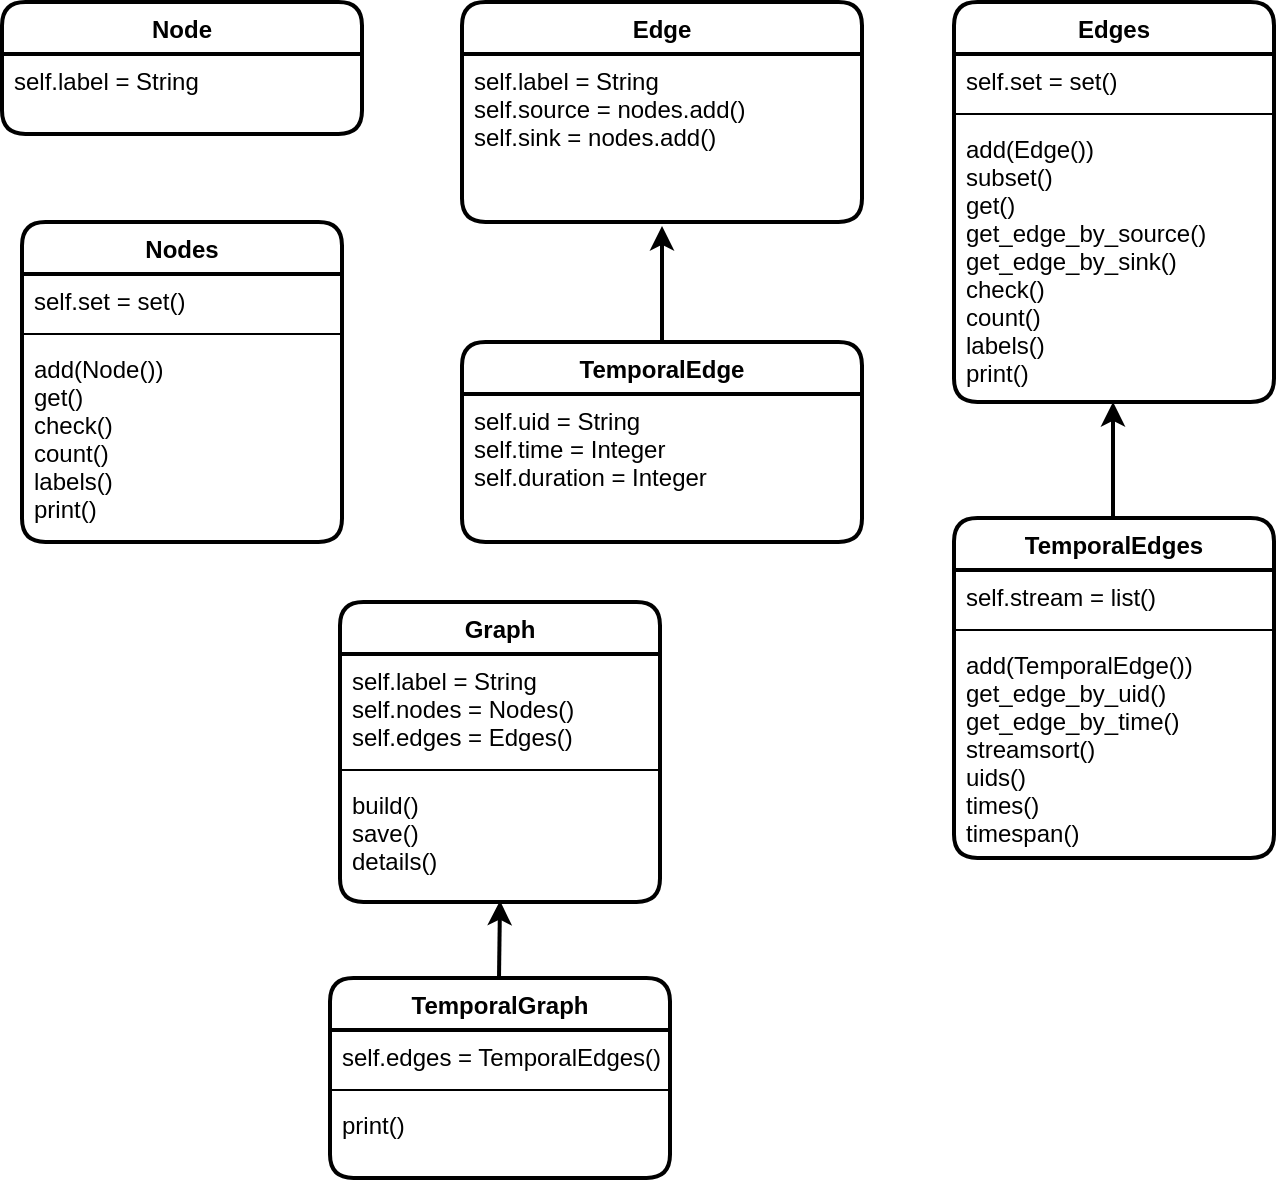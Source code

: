 <mxfile version="13.3.6" type="google"><diagram id="cnsK5R-hNUbsR-sIIjFD" name="Page-1"><mxGraphModel dx="1185" dy="635" grid="1" gridSize="10" guides="1" tooltips="1" connect="1" arrows="1" fold="1" page="1" pageScale="1" pageWidth="827" pageHeight="1169" math="0" shadow="0"><root><mxCell id="0"/><mxCell id="1" parent="0"/><mxCell id="2yEI41PcjWWqXCG1myCs-25" value="" style="endArrow=classic;html=1;strokeWidth=2;entryX=0.5;entryY=1.024;entryDx=0;entryDy=0;entryPerimeter=0;exitX=0.5;exitY=0;exitDx=0;exitDy=0;" edge="1" parent="1" source="2yEI41PcjWWqXCG1myCs-20" target="2yEI41PcjWWqXCG1myCs-18"><mxGeometry width="50" height="50" relative="1" as="geometry"><mxPoint x="96" y="360" as="sourcePoint"/><mxPoint x="146" y="310" as="targetPoint"/></mxGeometry></mxCell><mxCell id="2yEI41PcjWWqXCG1myCs-41" value="" style="endArrow=classic;html=1;strokeWidth=2;entryX=0.5;entryY=1.024;entryDx=0;entryDy=0;entryPerimeter=0;exitX=0.5;exitY=0;exitDx=0;exitDy=0;" edge="1" parent="1"><mxGeometry width="50" height="50" relative="1" as="geometry"><mxPoint x="651.5" y="327.98" as="sourcePoint"/><mxPoint x="651.5" y="269.996" as="targetPoint"/></mxGeometry></mxCell><mxCell id="2yEI41PcjWWqXCG1myCs-17" value="Edge" style="swimlane;fontStyle=1;align=center;verticalAlign=top;childLayout=stackLayout;horizontal=1;startSize=26;horizontalStack=0;resizeParent=1;resizeParentMax=0;resizeLast=0;collapsible=1;marginBottom=0;strokeWidth=2;rounded=1;" vertex="1" parent="1"><mxGeometry x="326" y="70" width="200" height="110" as="geometry"/></mxCell><mxCell id="2yEI41PcjWWqXCG1myCs-18" value="self.label = String&#10;self.source = nodes.add()&#10;self.sink = nodes.add()" style="text;strokeColor=none;fillColor=none;align=left;verticalAlign=top;spacingLeft=4;spacingRight=4;overflow=hidden;rotatable=0;points=[[0,0.5],[1,0.5]];portConstraint=eastwest;rounded=0;" vertex="1" parent="2yEI41PcjWWqXCG1myCs-17"><mxGeometry y="26" width="200" height="84" as="geometry"/></mxCell><mxCell id="2yEI41PcjWWqXCG1myCs-19" value="" style="line;strokeWidth=1;fillColor=none;align=left;verticalAlign=middle;spacingTop=-1;spacingLeft=3;spacingRight=3;rotatable=0;labelPosition=right;points=[];portConstraint=eastwest;" vertex="1" parent="2yEI41PcjWWqXCG1myCs-17"><mxGeometry y="110" width="200" as="geometry"/></mxCell><mxCell id="2yEI41PcjWWqXCG1myCs-20" value="TemporalEdge" style="swimlane;fontStyle=1;align=center;verticalAlign=top;childLayout=stackLayout;horizontal=1;startSize=26;horizontalStack=0;resizeParent=1;resizeParentMax=0;resizeLast=0;collapsible=1;marginBottom=0;strokeWidth=2;rounded=1;" vertex="1" parent="1"><mxGeometry x="326" y="240" width="200" height="100" as="geometry"><mxRectangle x="445" y="230" width="110" height="26" as="alternateBounds"/></mxGeometry></mxCell><mxCell id="2yEI41PcjWWqXCG1myCs-21" value="self.uid = String&#10;self.time = Integer&#10;self.duration = Integer" style="text;align=left;verticalAlign=top;spacingLeft=4;spacingRight=4;overflow=hidden;rotatable=0;points=[[0,0.5],[1,0.5]];portConstraint=eastwest;" vertex="1" parent="2yEI41PcjWWqXCG1myCs-20"><mxGeometry y="26" width="200" height="74" as="geometry"/></mxCell><mxCell id="2yEI41PcjWWqXCG1myCs-22" value="" style="line;strokeWidth=1;fillColor=none;align=left;verticalAlign=middle;spacingTop=-1;spacingLeft=3;spacingRight=3;rotatable=0;labelPosition=right;points=[];portConstraint=eastwest;" vertex="1" parent="2yEI41PcjWWqXCG1myCs-20"><mxGeometry y="100" width="200" as="geometry"/></mxCell><mxCell id="2yEI41PcjWWqXCG1myCs-29" value="Nodes" style="swimlane;fontStyle=1;align=center;verticalAlign=top;childLayout=stackLayout;horizontal=1;startSize=26;horizontalStack=0;resizeParent=1;resizeParentMax=0;resizeLast=0;collapsible=1;marginBottom=0;rounded=1;strokeWidth=2;" vertex="1" parent="1"><mxGeometry x="106" y="180" width="160" height="160" as="geometry"/></mxCell><mxCell id="2yEI41PcjWWqXCG1myCs-30" value="self.set = set()" style="text;strokeColor=none;fillColor=none;align=left;verticalAlign=top;spacingLeft=4;spacingRight=4;overflow=hidden;rotatable=0;points=[[0,0.5],[1,0.5]];portConstraint=eastwest;strokeWidth=1;" vertex="1" parent="2yEI41PcjWWqXCG1myCs-29"><mxGeometry y="26" width="160" height="26" as="geometry"/></mxCell><mxCell id="2yEI41PcjWWqXCG1myCs-31" value="" style="line;strokeWidth=1;fillColor=none;align=left;verticalAlign=middle;spacingTop=-1;spacingLeft=3;spacingRight=3;rotatable=0;labelPosition=right;points=[];portConstraint=eastwest;" vertex="1" parent="2yEI41PcjWWqXCG1myCs-29"><mxGeometry y="52" width="160" height="8" as="geometry"/></mxCell><mxCell id="2yEI41PcjWWqXCG1myCs-32" value="add(Node())&#10;get()&#10;check()&#10;count()&#10;labels()&#10;print()" style="text;strokeColor=none;fillColor=none;align=left;verticalAlign=top;spacingLeft=4;spacingRight=4;overflow=hidden;rotatable=0;points=[[0,0.5],[1,0.5]];portConstraint=eastwest;strokeWidth=1;" vertex="1" parent="2yEI41PcjWWqXCG1myCs-29"><mxGeometry y="60" width="160" height="100" as="geometry"/></mxCell><mxCell id="2yEI41PcjWWqXCG1myCs-33" value="Edges" style="swimlane;fontStyle=1;align=center;verticalAlign=top;childLayout=stackLayout;horizontal=1;startSize=26;horizontalStack=0;resizeParent=1;resizeParentMax=0;resizeLast=0;collapsible=1;marginBottom=0;rounded=1;strokeWidth=2;" vertex="1" parent="1"><mxGeometry x="572" y="70" width="160" height="200" as="geometry"/></mxCell><mxCell id="2yEI41PcjWWqXCG1myCs-34" value="self.set = set()" style="text;strokeColor=none;fillColor=none;align=left;verticalAlign=top;spacingLeft=4;spacingRight=4;overflow=hidden;rotatable=0;points=[[0,0.5],[1,0.5]];portConstraint=eastwest;strokeWidth=1;" vertex="1" parent="2yEI41PcjWWqXCG1myCs-33"><mxGeometry y="26" width="160" height="26" as="geometry"/></mxCell><mxCell id="2yEI41PcjWWqXCG1myCs-35" value="" style="line;strokeWidth=1;fillColor=none;align=left;verticalAlign=middle;spacingTop=-1;spacingLeft=3;spacingRight=3;rotatable=0;labelPosition=right;points=[];portConstraint=eastwest;" vertex="1" parent="2yEI41PcjWWqXCG1myCs-33"><mxGeometry y="52" width="160" height="8" as="geometry"/></mxCell><mxCell id="2yEI41PcjWWqXCG1myCs-36" value="add(Edge())&#10;subset()&#10;get()&#10;get_edge_by_source()&#10;get_edge_by_sink()&#10;check()&#10;count()&#10;labels()&#10;print()" style="text;strokeColor=none;fillColor=none;align=left;verticalAlign=top;spacingLeft=4;spacingRight=4;overflow=hidden;rotatable=0;points=[[0,0.5],[1,0.5]];portConstraint=eastwest;strokeWidth=1;" vertex="1" parent="2yEI41PcjWWqXCG1myCs-33"><mxGeometry y="60" width="160" height="140" as="geometry"/></mxCell><mxCell id="2yEI41PcjWWqXCG1myCs-37" value="TemporalEdges" style="swimlane;fontStyle=1;align=center;verticalAlign=top;childLayout=stackLayout;horizontal=1;startSize=26;horizontalStack=0;resizeParent=1;resizeParentMax=0;resizeLast=0;collapsible=1;marginBottom=0;rounded=1;strokeWidth=2;" vertex="1" parent="1"><mxGeometry x="572" y="327.98" width="160" height="170" as="geometry"/></mxCell><mxCell id="2yEI41PcjWWqXCG1myCs-38" value="self.stream = list()" style="text;strokeColor=none;fillColor=none;align=left;verticalAlign=top;spacingLeft=4;spacingRight=4;overflow=hidden;rotatable=0;points=[[0,0.5],[1,0.5]];portConstraint=eastwest;strokeWidth=1;" vertex="1" parent="2yEI41PcjWWqXCG1myCs-37"><mxGeometry y="26" width="160" height="26" as="geometry"/></mxCell><mxCell id="2yEI41PcjWWqXCG1myCs-39" value="" style="line;strokeWidth=1;fillColor=none;align=left;verticalAlign=middle;spacingTop=-1;spacingLeft=3;spacingRight=3;rotatable=0;labelPosition=right;points=[];portConstraint=eastwest;" vertex="1" parent="2yEI41PcjWWqXCG1myCs-37"><mxGeometry y="52" width="160" height="8" as="geometry"/></mxCell><mxCell id="2yEI41PcjWWqXCG1myCs-40" value="add(TemporalEdge())&#10;get_edge_by_uid()&#10;get_edge_by_time()&#10;streamsort()&#10;uids()&#10;times()&#10;timespan()" style="text;strokeColor=none;fillColor=none;align=left;verticalAlign=top;spacingLeft=4;spacingRight=4;overflow=hidden;rotatable=0;points=[[0,0.5],[1,0.5]];portConstraint=eastwest;strokeWidth=1;" vertex="1" parent="2yEI41PcjWWqXCG1myCs-37"><mxGeometry y="60" width="160" height="110" as="geometry"/></mxCell><mxCell id="2yEI41PcjWWqXCG1myCs-1" value="Node" style="swimlane;fontStyle=1;align=center;verticalAlign=top;childLayout=stackLayout;horizontal=1;startSize=26;horizontalStack=0;resizeParent=1;resizeParentMax=0;resizeLast=0;collapsible=1;marginBottom=0;strokeWidth=2;rounded=1;" vertex="1" parent="1"><mxGeometry x="96" y="70" width="180" height="66" as="geometry"/></mxCell><mxCell id="2yEI41PcjWWqXCG1myCs-2" value="self.label = String&#10;" style="text;strokeColor=none;fillColor=none;align=left;verticalAlign=top;spacingLeft=4;spacingRight=4;overflow=hidden;rotatable=0;points=[[0,0.5],[1,0.5]];portConstraint=eastwest;" vertex="1" parent="2yEI41PcjWWqXCG1myCs-1"><mxGeometry y="26" width="180" height="40" as="geometry"/></mxCell><mxCell id="2yEI41PcjWWqXCG1myCs-3" value="" style="line;strokeWidth=1;fillColor=none;align=left;verticalAlign=middle;spacingTop=-1;spacingLeft=3;spacingRight=3;rotatable=0;labelPosition=right;points=[];portConstraint=eastwest;" vertex="1" parent="2yEI41PcjWWqXCG1myCs-1"><mxGeometry y="66" width="180" as="geometry"/></mxCell><mxCell id="2yEI41PcjWWqXCG1myCs-42" value="" style="endArrow=classic;html=1;strokeWidth=2;entryX=0.5;entryY=0.99;entryDx=0;entryDy=0;entryPerimeter=0;exitX=0.5;exitY=0;exitDx=0;exitDy=0;" edge="1" parent="1" target="2yEI41PcjWWqXCG1myCs-46"><mxGeometry width="50" height="50" relative="1" as="geometry"><mxPoint x="344.5" y="557.98" as="sourcePoint"/><mxPoint x="344.5" y="499.996" as="targetPoint"/></mxGeometry></mxCell><mxCell id="2yEI41PcjWWqXCG1myCs-43" value="Graph" style="swimlane;fontStyle=1;align=center;verticalAlign=top;childLayout=stackLayout;horizontal=1;startSize=26;horizontalStack=0;resizeParent=1;resizeParentMax=0;resizeLast=0;collapsible=1;marginBottom=0;rounded=1;strokeWidth=2;" vertex="1" parent="1"><mxGeometry x="265" y="370" width="160" height="150" as="geometry"/></mxCell><mxCell id="2yEI41PcjWWqXCG1myCs-44" value="self.label = String&#10;self.nodes = Nodes()&#10;self.edges = Edges()" style="text;strokeColor=none;fillColor=none;align=left;verticalAlign=top;spacingLeft=4;spacingRight=4;overflow=hidden;rotatable=0;points=[[0,0.5],[1,0.5]];portConstraint=eastwest;strokeWidth=1;" vertex="1" parent="2yEI41PcjWWqXCG1myCs-43"><mxGeometry y="26" width="160" height="54" as="geometry"/></mxCell><mxCell id="2yEI41PcjWWqXCG1myCs-45" value="" style="line;strokeWidth=1;fillColor=none;align=left;verticalAlign=middle;spacingTop=-1;spacingLeft=3;spacingRight=3;rotatable=0;labelPosition=right;points=[];portConstraint=eastwest;" vertex="1" parent="2yEI41PcjWWqXCG1myCs-43"><mxGeometry y="80" width="160" height="8" as="geometry"/></mxCell><mxCell id="2yEI41PcjWWqXCG1myCs-46" value="build()&#10;save()&#10;details()" style="text;strokeColor=none;fillColor=none;align=left;verticalAlign=top;spacingLeft=4;spacingRight=4;overflow=hidden;rotatable=0;points=[[0,0.5],[1,0.5]];portConstraint=eastwest;strokeWidth=1;" vertex="1" parent="2yEI41PcjWWqXCG1myCs-43"><mxGeometry y="88" width="160" height="62" as="geometry"/></mxCell><mxCell id="2yEI41PcjWWqXCG1myCs-47" value="TemporalGraph" style="swimlane;fontStyle=1;align=center;verticalAlign=top;childLayout=stackLayout;horizontal=1;startSize=26;horizontalStack=0;resizeParent=1;resizeParentMax=0;resizeLast=0;collapsible=1;marginBottom=0;rounded=1;strokeWidth=2;" vertex="1" parent="1"><mxGeometry x="260" y="557.98" width="170" height="100" as="geometry"/></mxCell><mxCell id="2yEI41PcjWWqXCG1myCs-48" value="self.edges = TemporalEdges()" style="text;strokeColor=none;fillColor=none;align=left;verticalAlign=top;spacingLeft=4;spacingRight=4;overflow=hidden;rotatable=0;points=[[0,0.5],[1,0.5]];portConstraint=eastwest;strokeWidth=1;" vertex="1" parent="2yEI41PcjWWqXCG1myCs-47"><mxGeometry y="26" width="170" height="26" as="geometry"/></mxCell><mxCell id="2yEI41PcjWWqXCG1myCs-49" value="" style="line;strokeWidth=1;fillColor=none;align=left;verticalAlign=middle;spacingTop=-1;spacingLeft=3;spacingRight=3;rotatable=0;labelPosition=right;points=[];portConstraint=eastwest;" vertex="1" parent="2yEI41PcjWWqXCG1myCs-47"><mxGeometry y="52" width="170" height="8" as="geometry"/></mxCell><mxCell id="2yEI41PcjWWqXCG1myCs-50" value="print()" style="text;strokeColor=none;fillColor=none;align=left;verticalAlign=top;spacingLeft=4;spacingRight=4;overflow=hidden;rotatable=0;points=[[0,0.5],[1,0.5]];portConstraint=eastwest;strokeWidth=1;" vertex="1" parent="2yEI41PcjWWqXCG1myCs-47"><mxGeometry y="60" width="170" height="40" as="geometry"/></mxCell></root></mxGraphModel></diagram></mxfile>